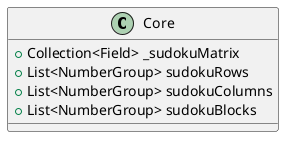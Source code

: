 @startuml
class Core {
+Collection<Field> _sudokuMatrix
+List<NumberGroup> sudokuRows
+List<NumberGroup> sudokuColumns
+List<NumberGroup> sudokuBlocks
}
@enduml